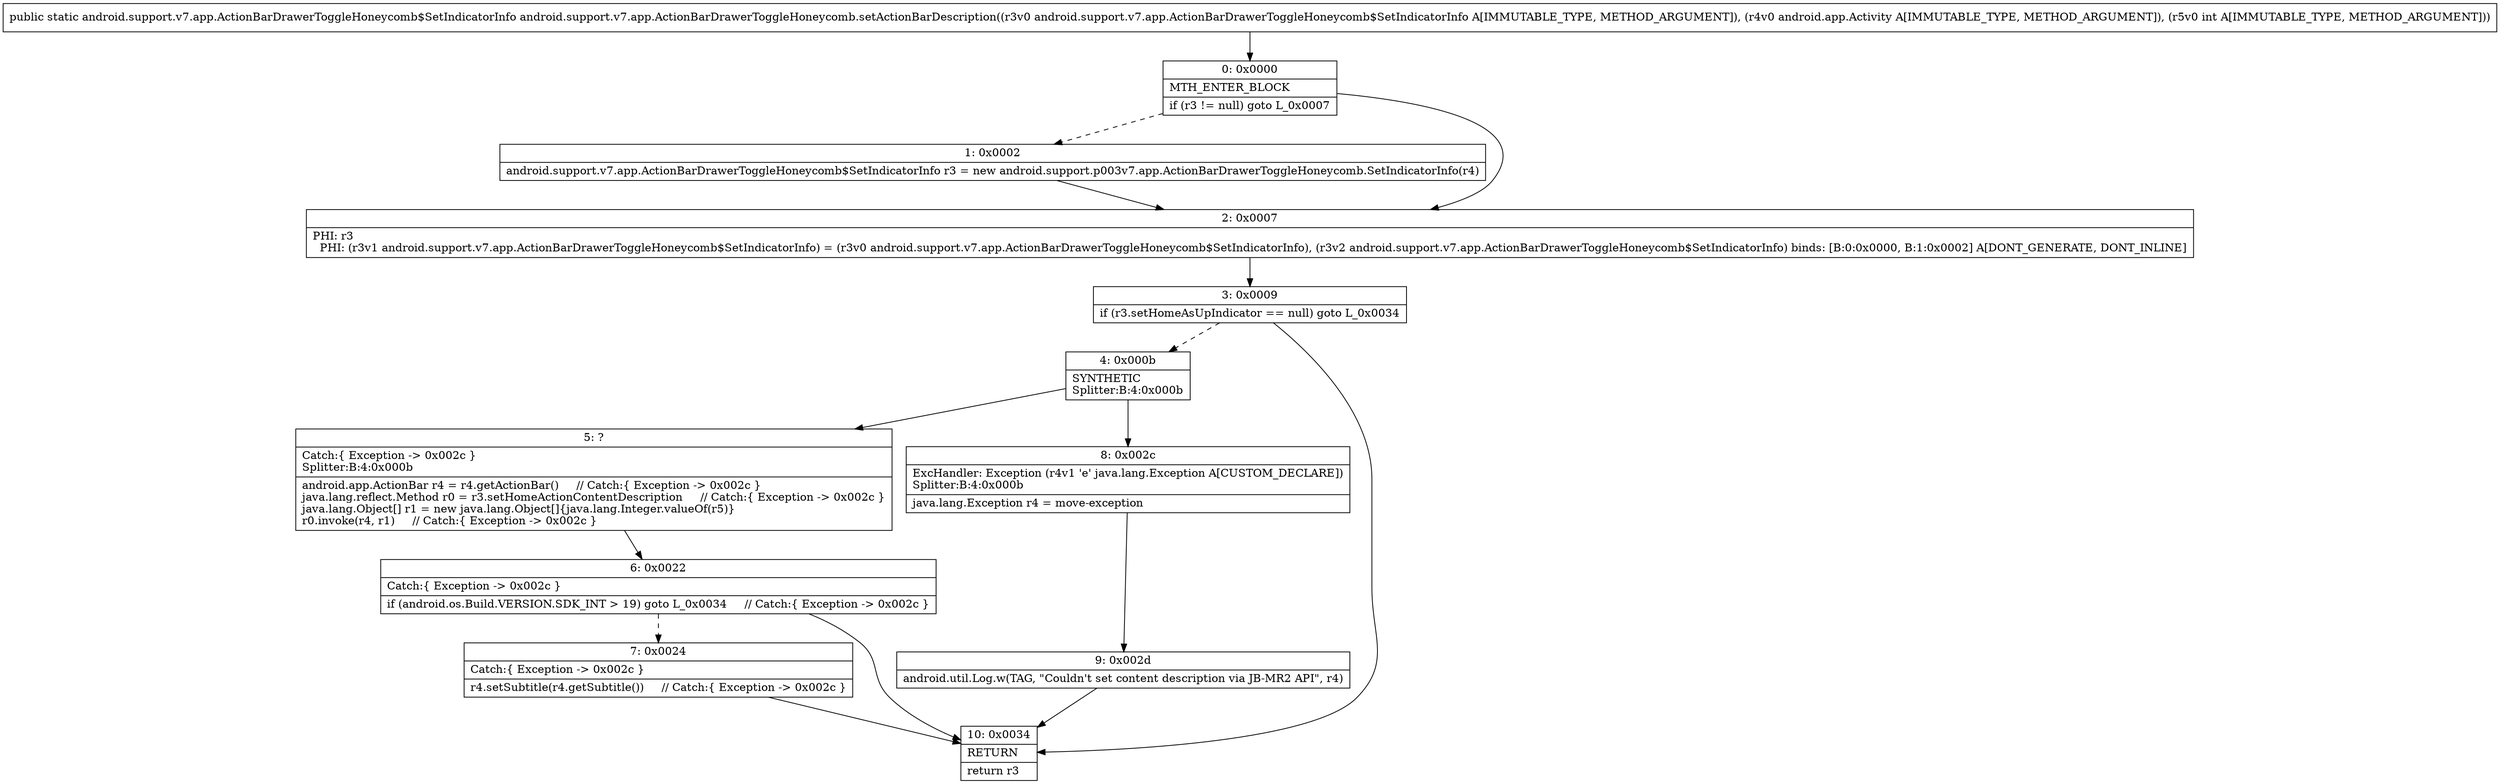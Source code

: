 digraph "CFG forandroid.support.v7.app.ActionBarDrawerToggleHoneycomb.setActionBarDescription(Landroid\/support\/v7\/app\/ActionBarDrawerToggleHoneycomb$SetIndicatorInfo;Landroid\/app\/Activity;I)Landroid\/support\/v7\/app\/ActionBarDrawerToggleHoneycomb$SetIndicatorInfo;" {
Node_0 [shape=record,label="{0\:\ 0x0000|MTH_ENTER_BLOCK\l|if (r3 != null) goto L_0x0007\l}"];
Node_1 [shape=record,label="{1\:\ 0x0002|android.support.v7.app.ActionBarDrawerToggleHoneycomb$SetIndicatorInfo r3 = new android.support.p003v7.app.ActionBarDrawerToggleHoneycomb.SetIndicatorInfo(r4)\l}"];
Node_2 [shape=record,label="{2\:\ 0x0007|PHI: r3 \l  PHI: (r3v1 android.support.v7.app.ActionBarDrawerToggleHoneycomb$SetIndicatorInfo) = (r3v0 android.support.v7.app.ActionBarDrawerToggleHoneycomb$SetIndicatorInfo), (r3v2 android.support.v7.app.ActionBarDrawerToggleHoneycomb$SetIndicatorInfo) binds: [B:0:0x0000, B:1:0x0002] A[DONT_GENERATE, DONT_INLINE]\l}"];
Node_3 [shape=record,label="{3\:\ 0x0009|if (r3.setHomeAsUpIndicator == null) goto L_0x0034\l}"];
Node_4 [shape=record,label="{4\:\ 0x000b|SYNTHETIC\lSplitter:B:4:0x000b\l}"];
Node_5 [shape=record,label="{5\:\ ?|Catch:\{ Exception \-\> 0x002c \}\lSplitter:B:4:0x000b\l|android.app.ActionBar r4 = r4.getActionBar()     \/\/ Catch:\{ Exception \-\> 0x002c \}\ljava.lang.reflect.Method r0 = r3.setHomeActionContentDescription     \/\/ Catch:\{ Exception \-\> 0x002c \}\ljava.lang.Object[] r1 = new java.lang.Object[]\{java.lang.Integer.valueOf(r5)\}\lr0.invoke(r4, r1)     \/\/ Catch:\{ Exception \-\> 0x002c \}\l}"];
Node_6 [shape=record,label="{6\:\ 0x0022|Catch:\{ Exception \-\> 0x002c \}\l|if (android.os.Build.VERSION.SDK_INT \> 19) goto L_0x0034     \/\/ Catch:\{ Exception \-\> 0x002c \}\l}"];
Node_7 [shape=record,label="{7\:\ 0x0024|Catch:\{ Exception \-\> 0x002c \}\l|r4.setSubtitle(r4.getSubtitle())     \/\/ Catch:\{ Exception \-\> 0x002c \}\l}"];
Node_8 [shape=record,label="{8\:\ 0x002c|ExcHandler: Exception (r4v1 'e' java.lang.Exception A[CUSTOM_DECLARE])\lSplitter:B:4:0x000b\l|java.lang.Exception r4 = move\-exception\l}"];
Node_9 [shape=record,label="{9\:\ 0x002d|android.util.Log.w(TAG, \"Couldn't set content description via JB\-MR2 API\", r4)\l}"];
Node_10 [shape=record,label="{10\:\ 0x0034|RETURN\l|return r3\l}"];
MethodNode[shape=record,label="{public static android.support.v7.app.ActionBarDrawerToggleHoneycomb$SetIndicatorInfo android.support.v7.app.ActionBarDrawerToggleHoneycomb.setActionBarDescription((r3v0 android.support.v7.app.ActionBarDrawerToggleHoneycomb$SetIndicatorInfo A[IMMUTABLE_TYPE, METHOD_ARGUMENT]), (r4v0 android.app.Activity A[IMMUTABLE_TYPE, METHOD_ARGUMENT]), (r5v0 int A[IMMUTABLE_TYPE, METHOD_ARGUMENT])) }"];
MethodNode -> Node_0;
Node_0 -> Node_1[style=dashed];
Node_0 -> Node_2;
Node_1 -> Node_2;
Node_2 -> Node_3;
Node_3 -> Node_4[style=dashed];
Node_3 -> Node_10;
Node_4 -> Node_5;
Node_4 -> Node_8;
Node_5 -> Node_6;
Node_6 -> Node_7[style=dashed];
Node_6 -> Node_10;
Node_7 -> Node_10;
Node_8 -> Node_9;
Node_9 -> Node_10;
}

